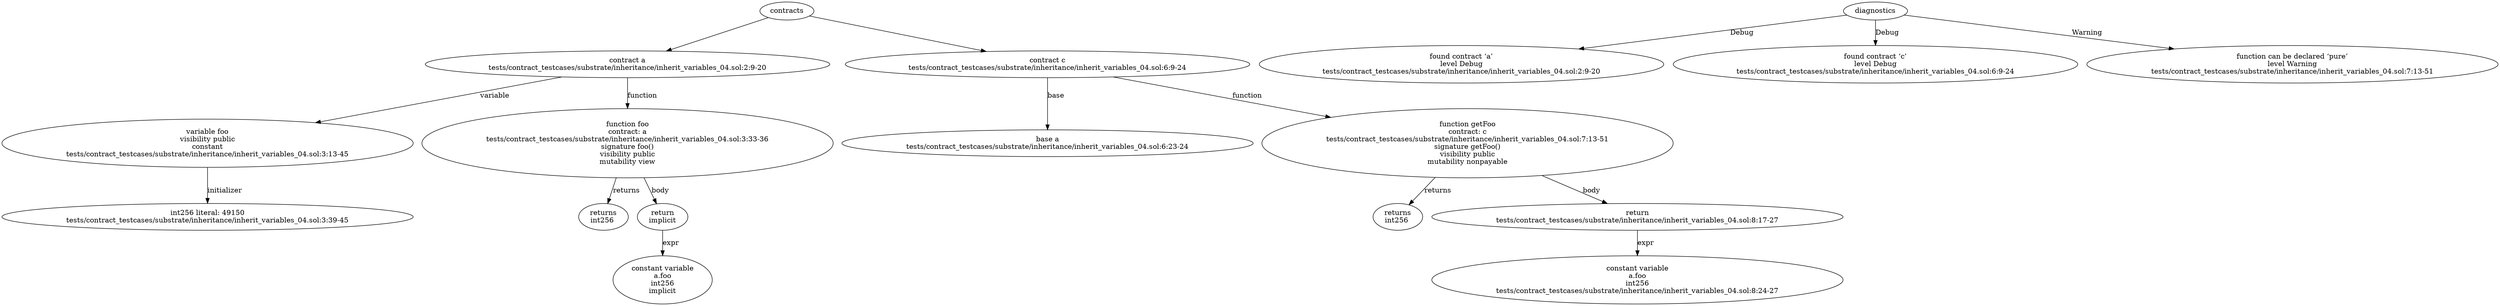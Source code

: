strict digraph "tests/contract_testcases/substrate/inheritance/inherit_variables_04.sol" {
	contract [label="contract a\ntests/contract_testcases/substrate/inheritance/inherit_variables_04.sol:2:9-20"]
	var [label="variable foo\nvisibility public\nconstant\ntests/contract_testcases/substrate/inheritance/inherit_variables_04.sol:3:13-45"]
	number_literal [label="int256 literal: 49150\ntests/contract_testcases/substrate/inheritance/inherit_variables_04.sol:3:39-45"]
	foo [label="function foo\ncontract: a\ntests/contract_testcases/substrate/inheritance/inherit_variables_04.sol:3:33-36\nsignature foo()\nvisibility public\nmutability view"]
	returns [label="returns\nint256 "]
	return [label="return\nimplicit"]
	constant [label="constant variable\na.foo\nint256\nimplicit"]
	contract_8 [label="contract c\ntests/contract_testcases/substrate/inheritance/inherit_variables_04.sol:6:9-24"]
	base [label="base a\ntests/contract_testcases/substrate/inheritance/inherit_variables_04.sol:6:23-24"]
	getFoo [label="function getFoo\ncontract: c\ntests/contract_testcases/substrate/inheritance/inherit_variables_04.sol:7:13-51\nsignature getFoo()\nvisibility public\nmutability nonpayable"]
	returns_11 [label="returns\nint256 "]
	return_12 [label="return\ntests/contract_testcases/substrate/inheritance/inherit_variables_04.sol:8:17-27"]
	constant_13 [label="constant variable\na.foo\nint256\ntests/contract_testcases/substrate/inheritance/inherit_variables_04.sol:8:24-27"]
	diagnostic [label="found contract ‘a’\nlevel Debug\ntests/contract_testcases/substrate/inheritance/inherit_variables_04.sol:2:9-20"]
	diagnostic_16 [label="found contract ‘c’\nlevel Debug\ntests/contract_testcases/substrate/inheritance/inherit_variables_04.sol:6:9-24"]
	diagnostic_17 [label="function can be declared ‘pure’\nlevel Warning\ntests/contract_testcases/substrate/inheritance/inherit_variables_04.sol:7:13-51"]
	contracts -> contract
	contract -> var [label="variable"]
	var -> number_literal [label="initializer"]
	contract -> foo [label="function"]
	foo -> returns [label="returns"]
	foo -> return [label="body"]
	return -> constant [label="expr"]
	contracts -> contract_8
	contract_8 -> base [label="base"]
	contract_8 -> getFoo [label="function"]
	getFoo -> returns_11 [label="returns"]
	getFoo -> return_12 [label="body"]
	return_12 -> constant_13 [label="expr"]
	diagnostics -> diagnostic [label="Debug"]
	diagnostics -> diagnostic_16 [label="Debug"]
	diagnostics -> diagnostic_17 [label="Warning"]
}
